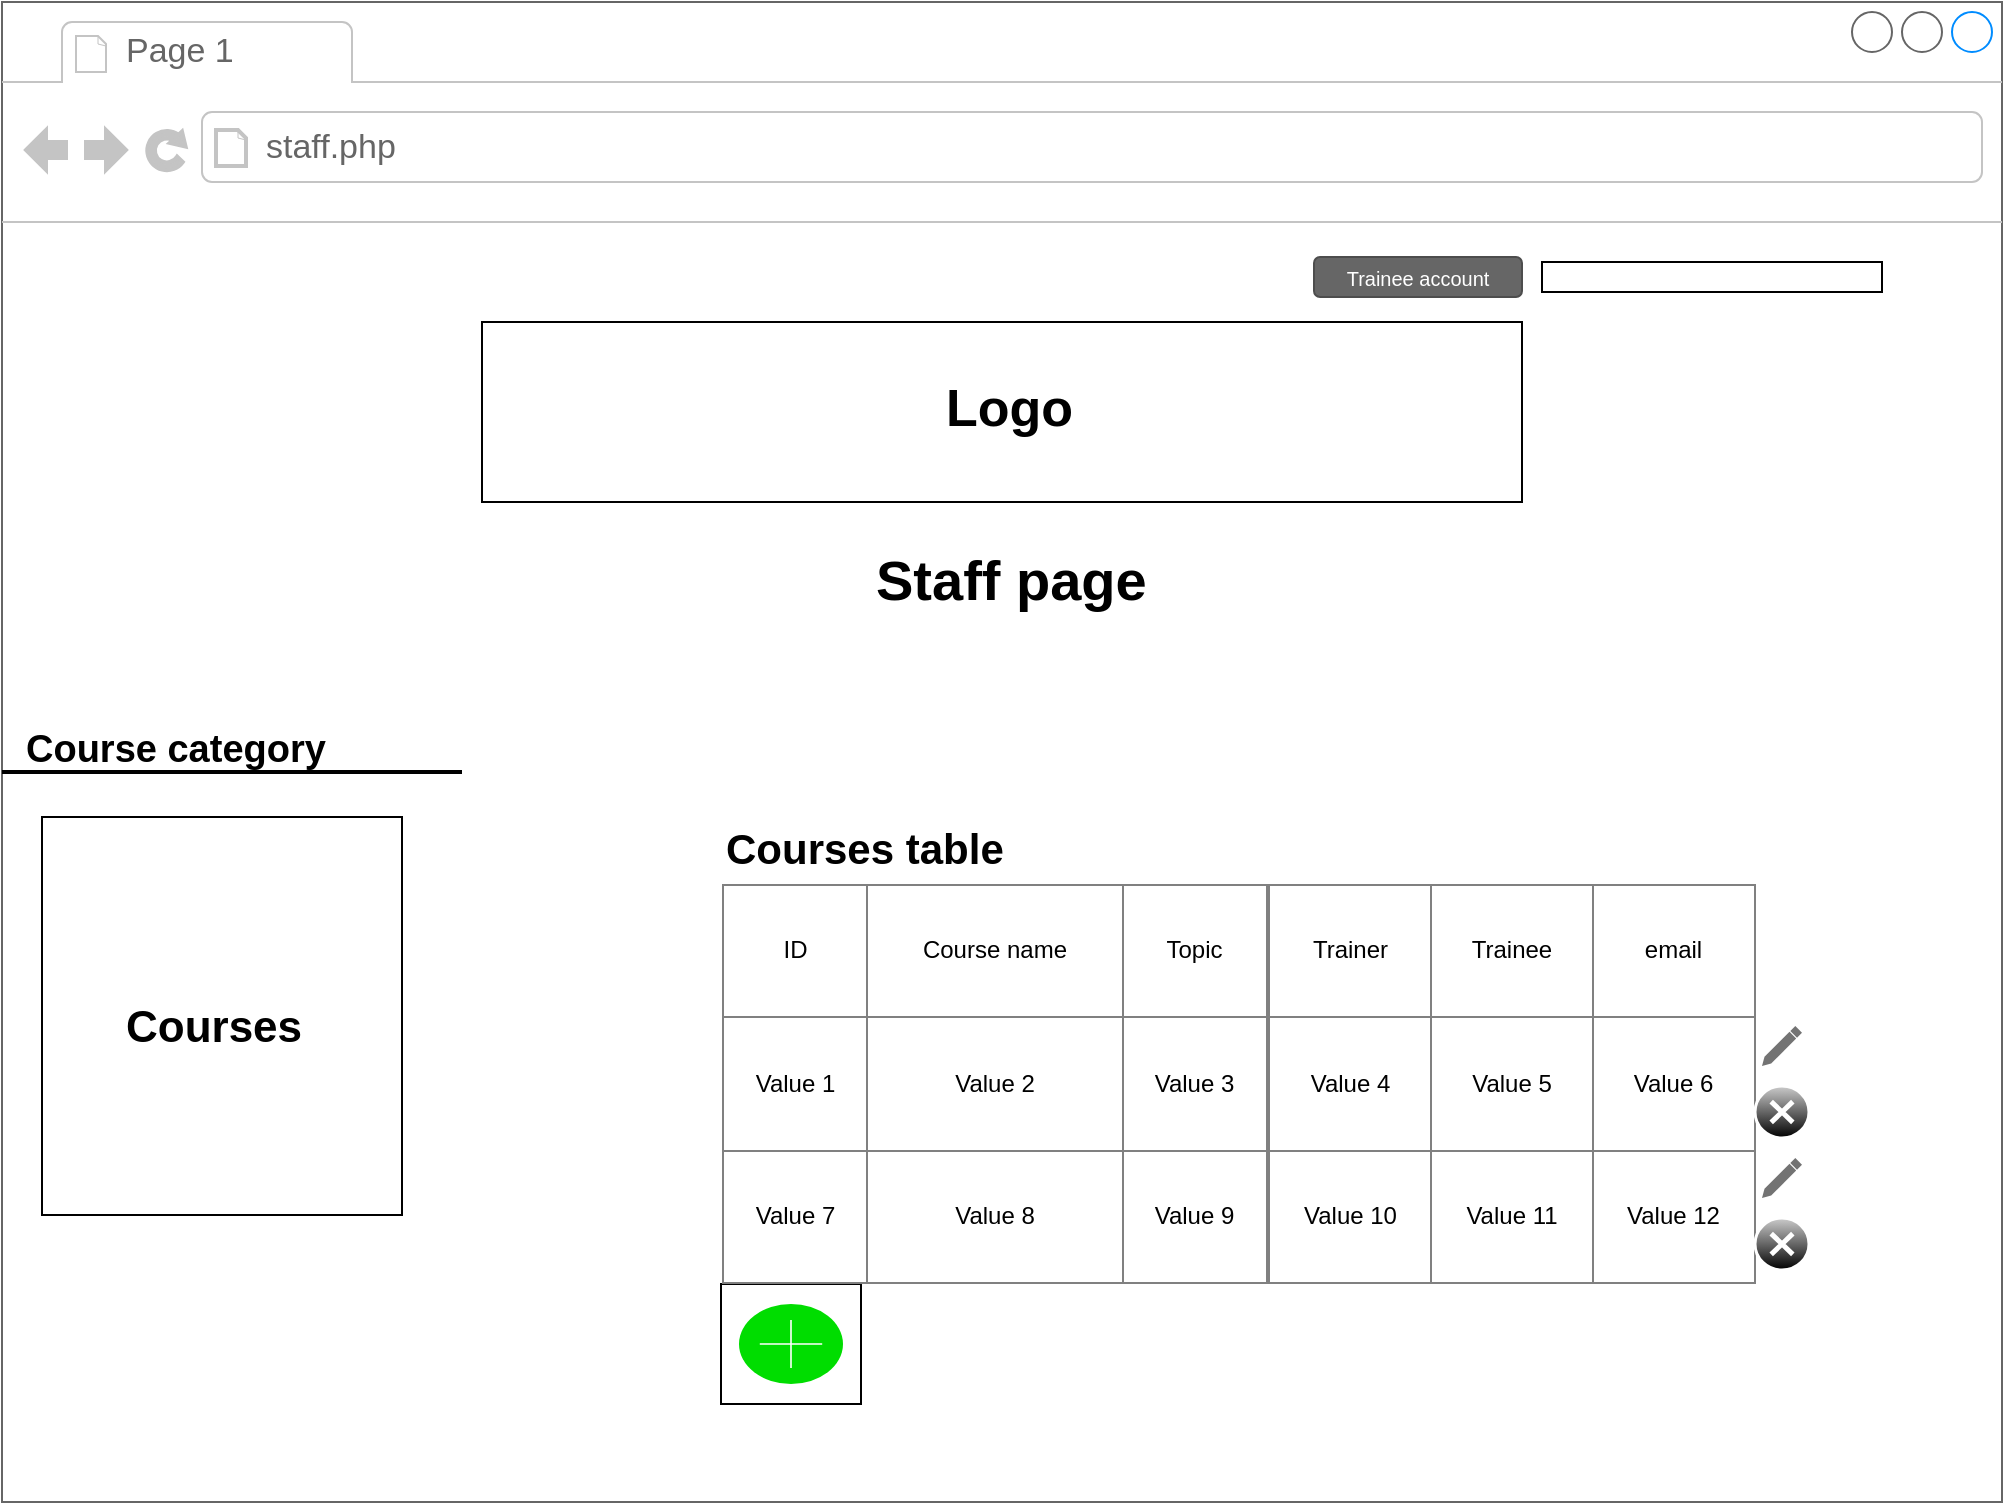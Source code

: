 <mxfile version="10.6.8" type="device"><diagram id="xK9h4Zok4xZAae3rm77j" name="Page-1"><mxGraphModel dx="1394" dy="747" grid="1" gridSize="10" guides="1" tooltips="1" connect="1" arrows="1" fold="1" page="1" pageScale="1" pageWidth="827" pageHeight="1169" math="0" shadow="0"><root><mxCell id="0"/><mxCell id="1" parent="0"/><mxCell id="YqdAfF1Kr7xc7Bjlk1TF-1" value="" style="strokeWidth=1;shadow=0;dashed=0;align=center;html=1;shape=mxgraph.mockup.containers.browserWindow;rSize=0;fillColor=#ffffff;strokeColor=#666666;strokeColor2=#008cff;strokeColor3=#c4c4c4;mainText=,;recursiveResize=0;" vertex="1" parent="1"><mxGeometry x="50" y="50" width="1000" height="750" as="geometry"/></mxCell><mxCell id="YqdAfF1Kr7xc7Bjlk1TF-2" value="Page 1" style="strokeWidth=1;shadow=0;dashed=0;align=center;html=1;shape=mxgraph.mockup.containers.anchor;fontSize=17;fontColor=#666666;align=left;" vertex="1" parent="YqdAfF1Kr7xc7Bjlk1TF-1"><mxGeometry x="60" y="12" width="110" height="26" as="geometry"/></mxCell><mxCell id="YqdAfF1Kr7xc7Bjlk1TF-3" value="staff.php" style="strokeWidth=1;shadow=0;dashed=0;align=center;html=1;shape=mxgraph.mockup.containers.anchor;rSize=0;fontSize=17;fontColor=#666666;align=left;" vertex="1" parent="YqdAfF1Kr7xc7Bjlk1TF-1"><mxGeometry x="130" y="60" width="250" height="26" as="geometry"/></mxCell><mxCell id="YqdAfF1Kr7xc7Bjlk1TF-6" value="&lt;font style=&quot;font-size: 28px&quot;&gt;&lt;b&gt;Staff page&lt;/b&gt;&lt;/font&gt;" style="text;html=1;resizable=0;points=[];autosize=1;align=left;verticalAlign=top;spacingTop=-4;" vertex="1" parent="YqdAfF1Kr7xc7Bjlk1TF-1"><mxGeometry x="435" y="270" width="150" height="20" as="geometry"/></mxCell><mxCell id="YqdAfF1Kr7xc7Bjlk1TF-9" value="" style="line;strokeWidth=2;html=1;" vertex="1" parent="YqdAfF1Kr7xc7Bjlk1TF-1"><mxGeometry y="380" width="230" height="10" as="geometry"/></mxCell><mxCell id="YqdAfF1Kr7xc7Bjlk1TF-11" value="&lt;font style=&quot;font-size: 19px&quot;&gt;&lt;b&gt;Course category&amp;nbsp;&lt;/b&gt;&lt;/font&gt;" style="text;html=1;resizable=0;points=[];autosize=1;align=left;verticalAlign=top;spacingTop=-4;" vertex="1" parent="YqdAfF1Kr7xc7Bjlk1TF-1"><mxGeometry x="10" y="360" width="170" height="20" as="geometry"/></mxCell><mxCell id="YqdAfF1Kr7xc7Bjlk1TF-12" value="" style="rounded=0;whiteSpace=wrap;html=1;" vertex="1" parent="YqdAfF1Kr7xc7Bjlk1TF-1"><mxGeometry x="359.5" y="641" width="70" height="60" as="geometry"/></mxCell><mxCell id="YqdAfF1Kr7xc7Bjlk1TF-13" value="&lt;table border=&quot;1&quot; width=&quot;100%&quot; style=&quot;width: 100% ; height: 100% ; border-collapse: collapse&quot;&gt;&lt;tbody&gt;&lt;tr&gt;&lt;td align=&quot;center&quot;&gt;ID&lt;/td&gt;&lt;td align=&quot;center&quot;&gt;Course name&lt;/td&gt;&lt;td align=&quot;center&quot;&gt;Topic&lt;/td&gt;&lt;/tr&gt;&lt;tr&gt;&lt;td align=&quot;center&quot;&gt;Value 1&lt;/td&gt;&lt;td align=&quot;center&quot;&gt;Value 2&lt;/td&gt;&lt;td align=&quot;center&quot;&gt;Value 3&lt;/td&gt;&lt;/tr&gt;&lt;tr&gt;&lt;td align=&quot;center&quot;&gt;Value 7&lt;/td&gt;&lt;td align=&quot;center&quot;&gt;Value 8&lt;/td&gt;&lt;td align=&quot;center&quot;&gt;Value 9&lt;/td&gt;&lt;/tr&gt;&lt;/tbody&gt;&lt;/table&gt;" style="text;html=1;strokeColor=none;fillColor=none;overflow=fill;" vertex="1" parent="YqdAfF1Kr7xc7Bjlk1TF-1"><mxGeometry x="359.5" y="441" width="273" height="200" as="geometry"/></mxCell><mxCell id="YqdAfF1Kr7xc7Bjlk1TF-14" value="" style="html=1;verticalLabelPosition=bottom;labelBackgroundColor=#ffffff;verticalAlign=top;shadow=0;dashed=0;strokeWidth=2;shape=mxgraph.ios7.misc.add;fillColor=#00dd00;strokeColor=#ffffff;" vertex="1" parent="YqdAfF1Kr7xc7Bjlk1TF-1"><mxGeometry x="368.5" y="651" width="52" height="40" as="geometry"/></mxCell><mxCell id="YqdAfF1Kr7xc7Bjlk1TF-21" value="&lt;table border=&quot;1&quot; width=&quot;100%&quot; style=&quot;width: 100% ; height: 100% ; border-collapse: collapse&quot;&gt;&lt;tbody&gt;&lt;tr&gt;&lt;td align=&quot;center&quot;&gt;Trainer&lt;/td&gt;&lt;td align=&quot;center&quot;&gt;Trainee&lt;/td&gt;&lt;td align=&quot;center&quot;&gt;email&lt;/td&gt;&lt;/tr&gt;&lt;tr&gt;&lt;td align=&quot;center&quot;&gt;Value 4&lt;/td&gt;&lt;td align=&quot;center&quot;&gt;Value 5&lt;/td&gt;&lt;td align=&quot;center&quot;&gt;Value 6&lt;/td&gt;&lt;/tr&gt;&lt;tr&gt;&lt;td align=&quot;center&quot;&gt;Value 10&lt;/td&gt;&lt;td align=&quot;center&quot;&gt;Value 11&lt;/td&gt;&lt;td align=&quot;center&quot;&gt;Value 12&lt;/td&gt;&lt;/tr&gt;&lt;/tbody&gt;&lt;/table&gt;" style="text;html=1;strokeColor=none;fillColor=none;overflow=fill;" vertex="1" parent="YqdAfF1Kr7xc7Bjlk1TF-1"><mxGeometry x="632.5" y="441" width="244" height="200" as="geometry"/></mxCell><mxCell id="YqdAfF1Kr7xc7Bjlk1TF-24" value="" style="dashed=0;aspect=fixed;verticalLabelPosition=bottom;verticalAlign=top;align=center;shape=mxgraph.gmdl.edit;strokeColor=none;fillColor=#737373;shadow=0;" vertex="1" parent="YqdAfF1Kr7xc7Bjlk1TF-1"><mxGeometry x="880" y="512" width="20" height="20" as="geometry"/></mxCell><mxCell id="YqdAfF1Kr7xc7Bjlk1TF-25" value="" style="verticalLabelPosition=bottom;verticalAlign=top;html=1;shadow=0;dashed=0;strokeWidth=1;shape=mxgraph.ios.iDeleteApp;fillColor=#cccccc;fillColor2=#000000;strokeColor=#ffffff;" vertex="1" parent="YqdAfF1Kr7xc7Bjlk1TF-1"><mxGeometry x="876.5" y="542" width="27" height="26" as="geometry"/></mxCell><mxCell id="YqdAfF1Kr7xc7Bjlk1TF-26" value="" style="dashed=0;aspect=fixed;verticalLabelPosition=bottom;verticalAlign=top;align=center;shape=mxgraph.gmdl.edit;strokeColor=none;fillColor=#737373;shadow=0;" vertex="1" parent="YqdAfF1Kr7xc7Bjlk1TF-1"><mxGeometry x="880" y="578" width="20" height="20" as="geometry"/></mxCell><mxCell id="YqdAfF1Kr7xc7Bjlk1TF-27" value="" style="verticalLabelPosition=bottom;verticalAlign=top;html=1;shadow=0;dashed=0;strokeWidth=1;shape=mxgraph.ios.iDeleteApp;fillColor=#cccccc;fillColor2=#000000;strokeColor=#ffffff;" vertex="1" parent="YqdAfF1Kr7xc7Bjlk1TF-1"><mxGeometry x="876.5" y="608" width="27" height="26" as="geometry"/></mxCell><mxCell id="YqdAfF1Kr7xc7Bjlk1TF-4" value="" style="rounded=0;whiteSpace=wrap;html=1;" vertex="1" parent="YqdAfF1Kr7xc7Bjlk1TF-1"><mxGeometry x="240" y="160" width="520" height="90" as="geometry"/></mxCell><mxCell id="YqdAfF1Kr7xc7Bjlk1TF-5" value="&lt;font style=&quot;font-size: 26px&quot;&gt;&lt;b&gt;Logo&lt;/b&gt;&lt;/font&gt;" style="text;html=1;resizable=0;points=[];autosize=1;align=left;verticalAlign=top;spacingTop=-4;" vertex="1" parent="YqdAfF1Kr7xc7Bjlk1TF-1"><mxGeometry x="470" y="185" width="80" height="20" as="geometry"/></mxCell><mxCell id="YqdAfF1Kr7xc7Bjlk1TF-31" value="" style="rounded=0;whiteSpace=wrap;html=1;" vertex="1" parent="YqdAfF1Kr7xc7Bjlk1TF-1"><mxGeometry x="20" y="407.5" width="180" height="199" as="geometry"/></mxCell><mxCell id="YqdAfF1Kr7xc7Bjlk1TF-32" value="&lt;font style=&quot;font-size: 22px&quot;&gt;&lt;b&gt;Courses&amp;nbsp;&lt;/b&gt;&lt;/font&gt;" style="text;html=1;resizable=0;points=[];autosize=1;align=left;verticalAlign=top;spacingTop=-4;" vertex="1" parent="YqdAfF1Kr7xc7Bjlk1TF-1"><mxGeometry x="60" y="497" width="110" height="20" as="geometry"/></mxCell><mxCell id="YqdAfF1Kr7xc7Bjlk1TF-34" value="" style="rounded=0;whiteSpace=wrap;html=1;" vertex="1" parent="YqdAfF1Kr7xc7Bjlk1TF-1"><mxGeometry x="770" y="130" width="170" height="15" as="geometry"/></mxCell><mxCell id="YqdAfF1Kr7xc7Bjlk1TF-35" value="" style="shape=image;html=1;verticalAlign=top;verticalLabelPosition=bottom;labelBackgroundColor=#ffffff;imageAspect=0;aspect=fixed;image=https://cdn0.iconfinder.com/data/icons/octicons/1024/search-128.png" vertex="1" parent="YqdAfF1Kr7xc7Bjlk1TF-1"><mxGeometry x="950" y="123.5" width="28" height="28" as="geometry"/></mxCell><mxCell id="YqdAfF1Kr7xc7Bjlk1TF-33" value="&lt;font style=&quot;font-size: 21px&quot;&gt;&lt;b&gt;Courses table&lt;/b&gt;&lt;/font&gt;" style="text;html=1;resizable=0;points=[];autosize=1;align=left;verticalAlign=top;spacingTop=-4;" vertex="1" parent="YqdAfF1Kr7xc7Bjlk1TF-1"><mxGeometry x="360" y="407.5" width="150" height="20" as="geometry"/></mxCell><mxCell id="YqdAfF1Kr7xc7Bjlk1TF-37" value="Trainee account" style="rounded=1;html=1;shadow=0;dashed=0;whiteSpace=wrap;fontSize=10;fillColor=#666666;align=center;strokeColor=#4D4D4D;fontColor=#ffffff;" vertex="1" parent="YqdAfF1Kr7xc7Bjlk1TF-1"><mxGeometry x="656" y="127.5" width="104" height="20" as="geometry"/></mxCell></root></mxGraphModel></diagram></mxfile>